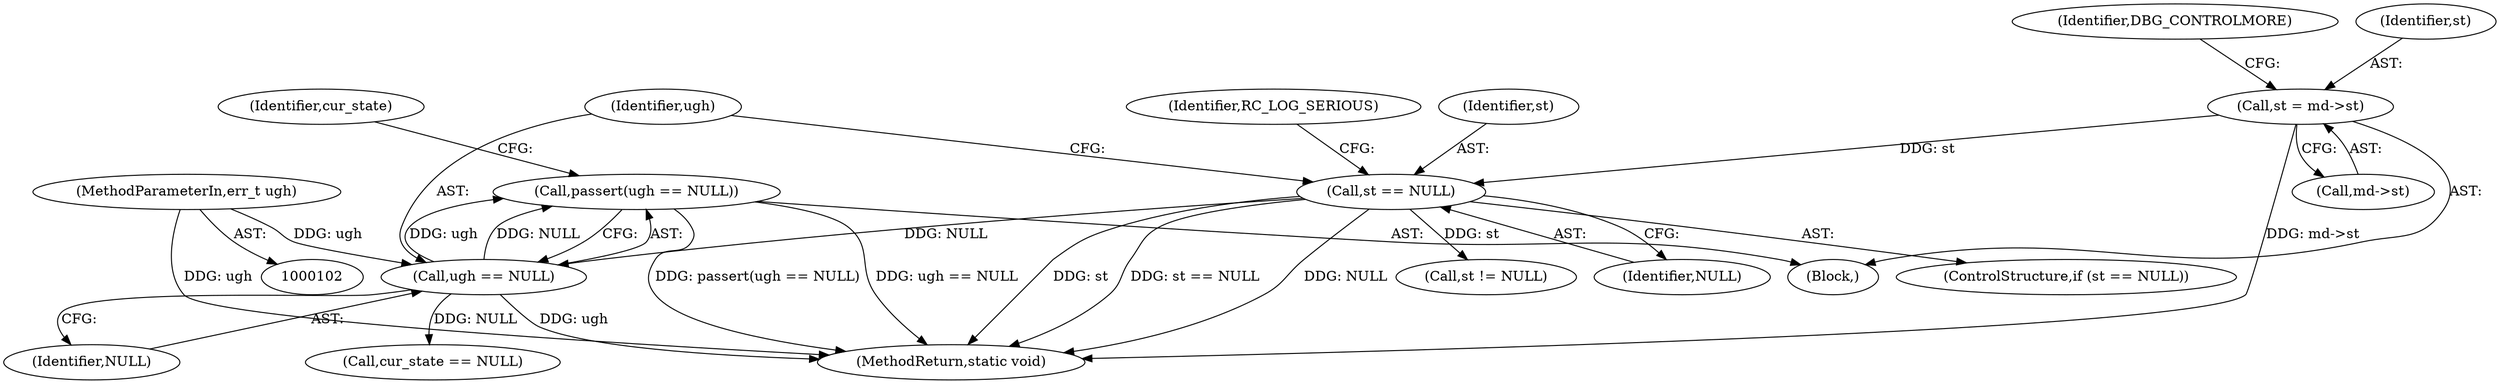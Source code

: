 digraph "0_libreswan_2899351224fe2940aec37d7656e1e392c0fe07f0_1@API" {
"1000147" [label="(Call,passert(ugh == NULL))"];
"1000148" [label="(Call,ugh == NULL)"];
"1000105" [label="(MethodParameterIn,err_t ugh)"];
"1000130" [label="(Call,st == NULL)"];
"1000119" [label="(Call,st = md->st)"];
"1000135" [label="(Identifier,RC_LOG_SERIOUS)"];
"1000121" [label="(Call,md->st)"];
"1000150" [label="(Identifier,NULL)"];
"1000156" [label="(Call,st != NULL)"];
"1000152" [label="(Call,cur_state == NULL)"];
"1000204" [label="(MethodReturn,static void)"];
"1000132" [label="(Identifier,NULL)"];
"1000153" [label="(Identifier,cur_state)"];
"1000148" [label="(Call,ugh == NULL)"];
"1000106" [label="(Block,)"];
"1000105" [label="(MethodParameterIn,err_t ugh)"];
"1000130" [label="(Call,st == NULL)"];
"1000119" [label="(Call,st = md->st)"];
"1000126" [label="(Identifier,DBG_CONTROLMORE)"];
"1000131" [label="(Identifier,st)"];
"1000149" [label="(Identifier,ugh)"];
"1000120" [label="(Identifier,st)"];
"1000129" [label="(ControlStructure,if (st == NULL))"];
"1000147" [label="(Call,passert(ugh == NULL))"];
"1000147" -> "1000106"  [label="AST: "];
"1000147" -> "1000148"  [label="CFG: "];
"1000148" -> "1000147"  [label="AST: "];
"1000153" -> "1000147"  [label="CFG: "];
"1000147" -> "1000204"  [label="DDG: ugh == NULL"];
"1000147" -> "1000204"  [label="DDG: passert(ugh == NULL)"];
"1000148" -> "1000147"  [label="DDG: ugh"];
"1000148" -> "1000147"  [label="DDG: NULL"];
"1000148" -> "1000150"  [label="CFG: "];
"1000149" -> "1000148"  [label="AST: "];
"1000150" -> "1000148"  [label="AST: "];
"1000148" -> "1000204"  [label="DDG: ugh"];
"1000105" -> "1000148"  [label="DDG: ugh"];
"1000130" -> "1000148"  [label="DDG: NULL"];
"1000148" -> "1000152"  [label="DDG: NULL"];
"1000105" -> "1000102"  [label="AST: "];
"1000105" -> "1000204"  [label="DDG: ugh"];
"1000130" -> "1000129"  [label="AST: "];
"1000130" -> "1000132"  [label="CFG: "];
"1000131" -> "1000130"  [label="AST: "];
"1000132" -> "1000130"  [label="AST: "];
"1000135" -> "1000130"  [label="CFG: "];
"1000149" -> "1000130"  [label="CFG: "];
"1000130" -> "1000204"  [label="DDG: NULL"];
"1000130" -> "1000204"  [label="DDG: st"];
"1000130" -> "1000204"  [label="DDG: st == NULL"];
"1000119" -> "1000130"  [label="DDG: st"];
"1000130" -> "1000156"  [label="DDG: st"];
"1000119" -> "1000106"  [label="AST: "];
"1000119" -> "1000121"  [label="CFG: "];
"1000120" -> "1000119"  [label="AST: "];
"1000121" -> "1000119"  [label="AST: "];
"1000126" -> "1000119"  [label="CFG: "];
"1000119" -> "1000204"  [label="DDG: md->st"];
}
